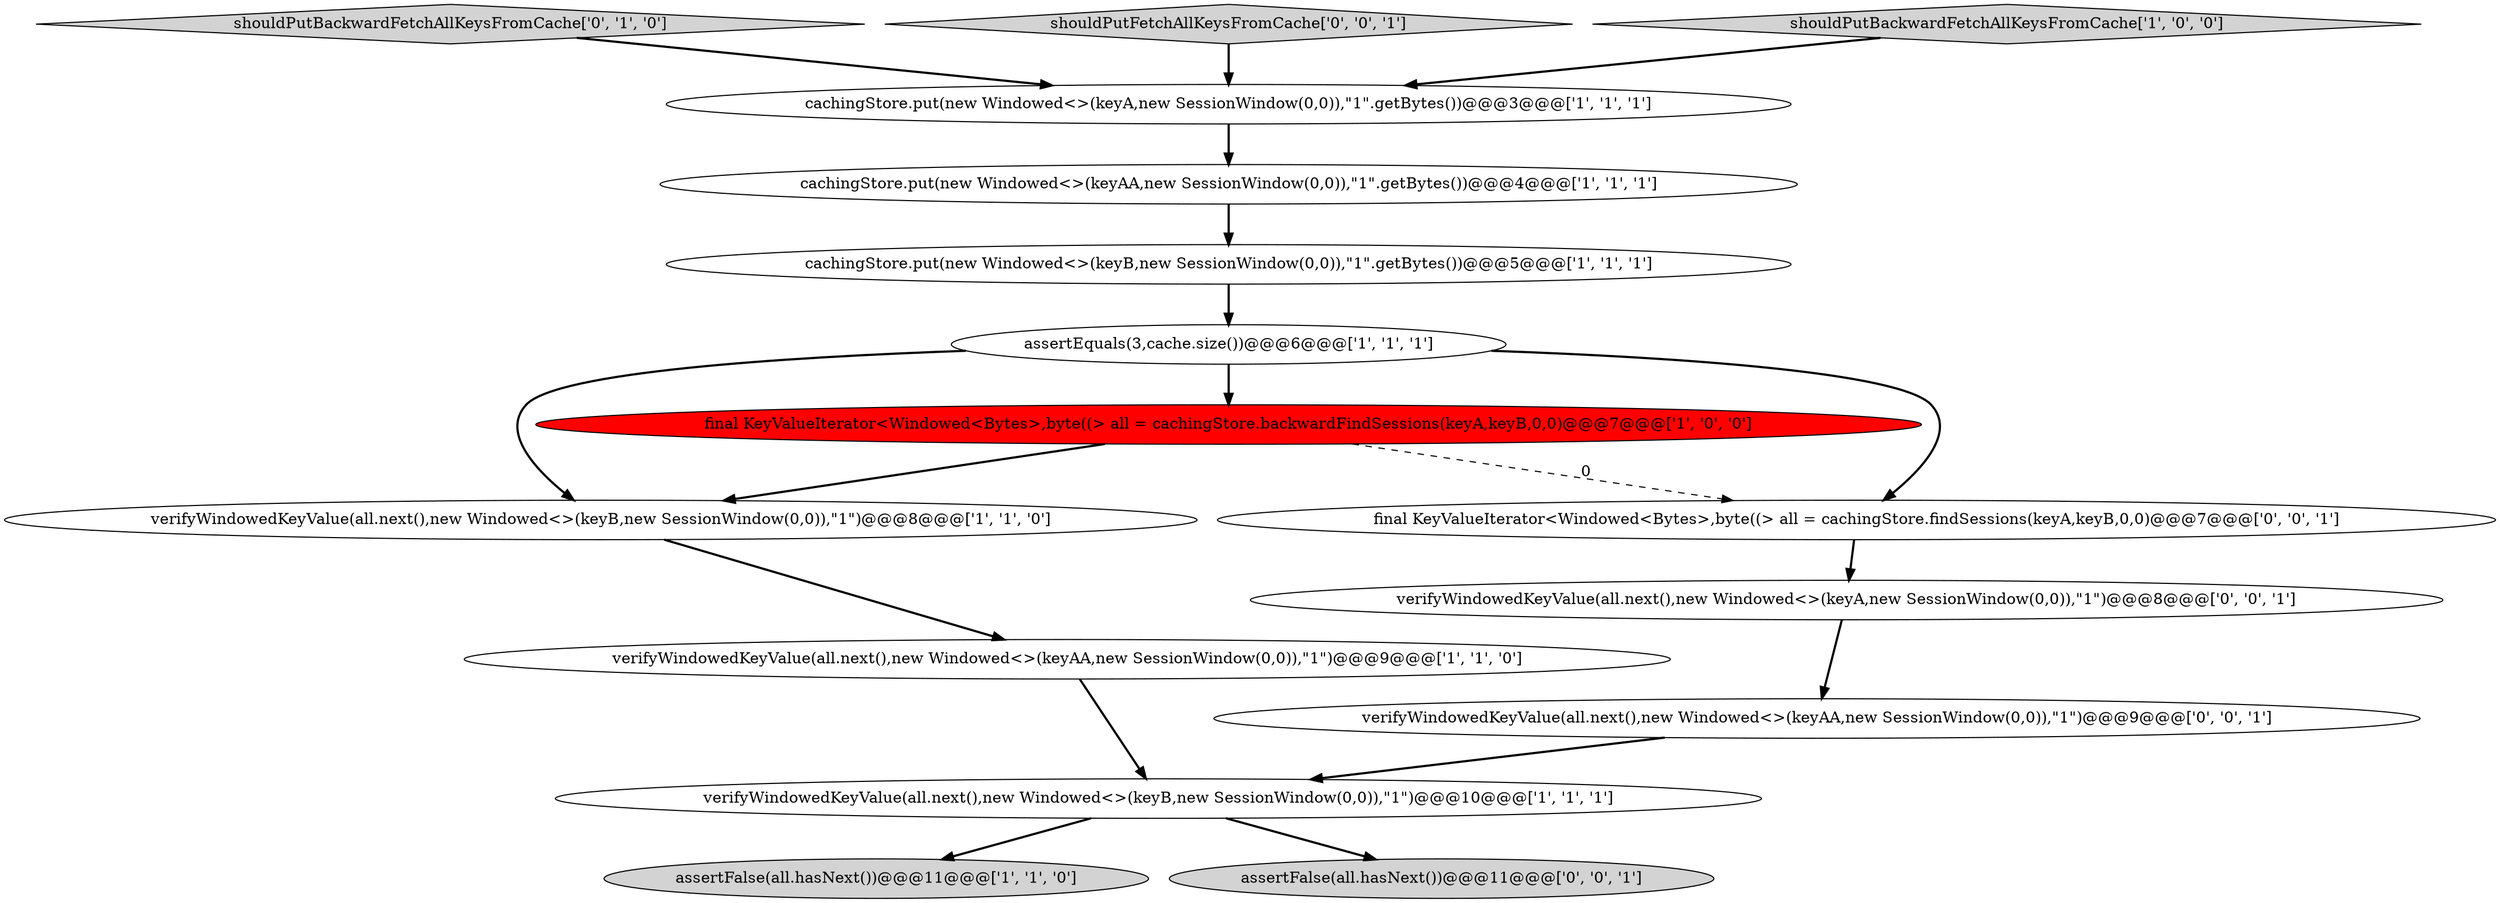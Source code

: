 digraph {
2 [style = filled, label = "final KeyValueIterator<Windowed<Bytes>,byte((> all = cachingStore.backwardFindSessions(keyA,keyB,0,0)@@@7@@@['1', '0', '0']", fillcolor = red, shape = ellipse image = "AAA1AAABBB1BBB"];
9 [style = filled, label = "assertFalse(all.hasNext())@@@11@@@['1', '1', '0']", fillcolor = lightgray, shape = ellipse image = "AAA0AAABBB1BBB"];
10 [style = filled, label = "shouldPutBackwardFetchAllKeysFromCache['0', '1', '0']", fillcolor = lightgray, shape = diamond image = "AAA0AAABBB2BBB"];
0 [style = filled, label = "assertEquals(3,cache.size())@@@6@@@['1', '1', '1']", fillcolor = white, shape = ellipse image = "AAA0AAABBB1BBB"];
8 [style = filled, label = "verifyWindowedKeyValue(all.next(),new Windowed<>(keyB,new SessionWindow(0,0)),\"1\")@@@8@@@['1', '1', '0']", fillcolor = white, shape = ellipse image = "AAA0AAABBB1BBB"];
13 [style = filled, label = "shouldPutFetchAllKeysFromCache['0', '0', '1']", fillcolor = lightgray, shape = diamond image = "AAA0AAABBB3BBB"];
5 [style = filled, label = "cachingStore.put(new Windowed<>(keyAA,new SessionWindow(0,0)),\"1\".getBytes())@@@4@@@['1', '1', '1']", fillcolor = white, shape = ellipse image = "AAA0AAABBB1BBB"];
7 [style = filled, label = "cachingStore.put(new Windowed<>(keyB,new SessionWindow(0,0)),\"1\".getBytes())@@@5@@@['1', '1', '1']", fillcolor = white, shape = ellipse image = "AAA0AAABBB1BBB"];
6 [style = filled, label = "verifyWindowedKeyValue(all.next(),new Windowed<>(keyAA,new SessionWindow(0,0)),\"1\")@@@9@@@['1', '1', '0']", fillcolor = white, shape = ellipse image = "AAA0AAABBB1BBB"];
1 [style = filled, label = "cachingStore.put(new Windowed<>(keyA,new SessionWindow(0,0)),\"1\".getBytes())@@@3@@@['1', '1', '1']", fillcolor = white, shape = ellipse image = "AAA0AAABBB1BBB"];
3 [style = filled, label = "verifyWindowedKeyValue(all.next(),new Windowed<>(keyB,new SessionWindow(0,0)),\"1\")@@@10@@@['1', '1', '1']", fillcolor = white, shape = ellipse image = "AAA0AAABBB1BBB"];
12 [style = filled, label = "assertFalse(all.hasNext())@@@11@@@['0', '0', '1']", fillcolor = lightgray, shape = ellipse image = "AAA0AAABBB3BBB"];
14 [style = filled, label = "final KeyValueIterator<Windowed<Bytes>,byte((> all = cachingStore.findSessions(keyA,keyB,0,0)@@@7@@@['0', '0', '1']", fillcolor = white, shape = ellipse image = "AAA0AAABBB3BBB"];
4 [style = filled, label = "shouldPutBackwardFetchAllKeysFromCache['1', '0', '0']", fillcolor = lightgray, shape = diamond image = "AAA0AAABBB1BBB"];
11 [style = filled, label = "verifyWindowedKeyValue(all.next(),new Windowed<>(keyA,new SessionWindow(0,0)),\"1\")@@@8@@@['0', '0', '1']", fillcolor = white, shape = ellipse image = "AAA0AAABBB3BBB"];
15 [style = filled, label = "verifyWindowedKeyValue(all.next(),new Windowed<>(keyAA,new SessionWindow(0,0)),\"1\")@@@9@@@['0', '0', '1']", fillcolor = white, shape = ellipse image = "AAA0AAABBB3BBB"];
1->5 [style = bold, label=""];
3->9 [style = bold, label=""];
5->7 [style = bold, label=""];
6->3 [style = bold, label=""];
4->1 [style = bold, label=""];
7->0 [style = bold, label=""];
8->6 [style = bold, label=""];
0->14 [style = bold, label=""];
3->12 [style = bold, label=""];
2->14 [style = dashed, label="0"];
10->1 [style = bold, label=""];
15->3 [style = bold, label=""];
14->11 [style = bold, label=""];
13->1 [style = bold, label=""];
11->15 [style = bold, label=""];
2->8 [style = bold, label=""];
0->2 [style = bold, label=""];
0->8 [style = bold, label=""];
}
